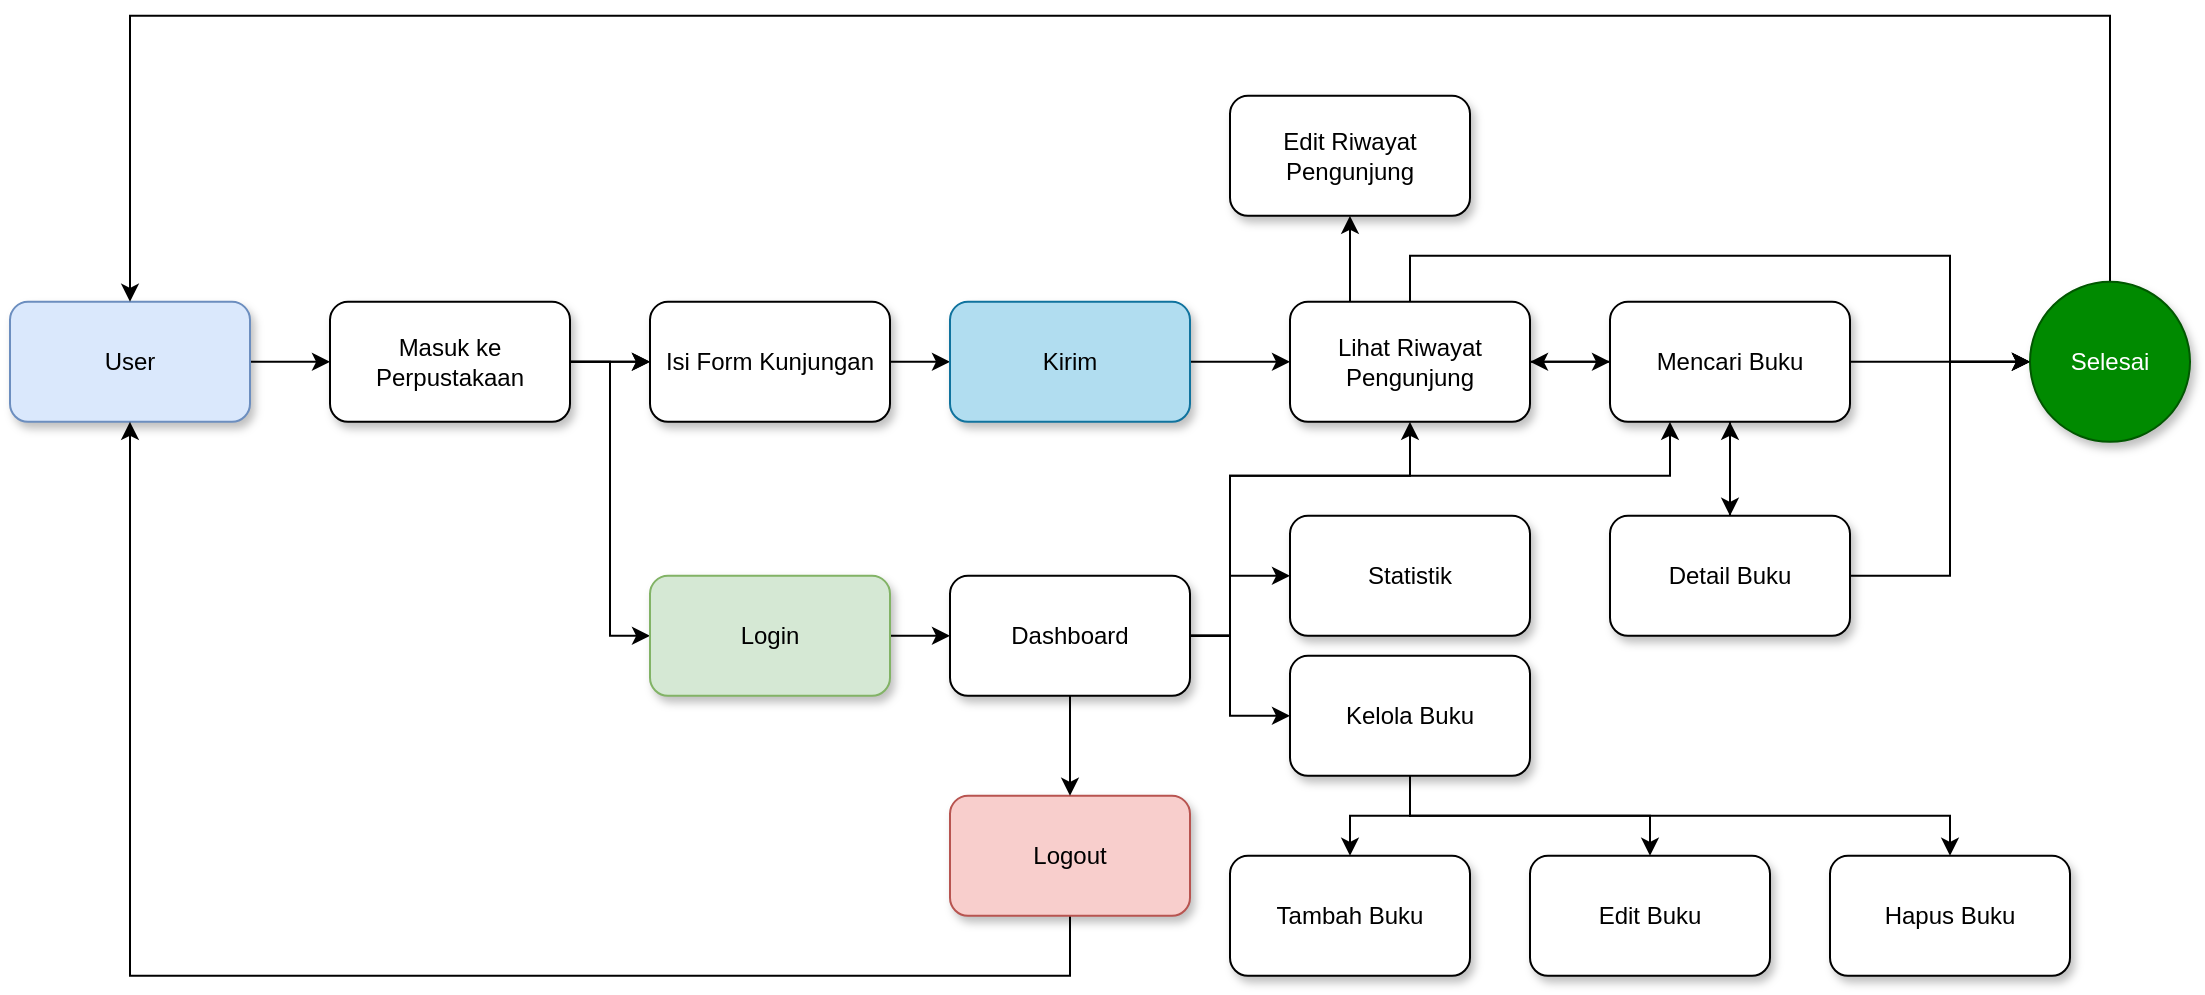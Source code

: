 <mxfile version="22.1.21" type="github">
  <diagram name="Page-1" id="S0RyMMKHgEOpjeWuO68h">
    <mxGraphModel dx="1354" dy="735" grid="1" gridSize="10" guides="1" tooltips="1" connect="1" arrows="1" fold="1" page="1" pageScale="1" pageWidth="1169" pageHeight="827" math="0" shadow="0">
      <root>
        <mxCell id="0" />
        <mxCell id="1" parent="0" />
        <mxCell id="ep44QksUu1YwrLeQQn0t-4" value="" style="edgeStyle=orthogonalEdgeStyle;rounded=0;orthogonalLoop=1;jettySize=auto;html=1;" parent="1" source="ep44QksUu1YwrLeQQn0t-2" target="ep44QksUu1YwrLeQQn0t-3" edge="1">
          <mxGeometry relative="1" as="geometry" />
        </mxCell>
        <mxCell id="ep44QksUu1YwrLeQQn0t-2" value="User" style="rounded=1;whiteSpace=wrap;html=1;shadow=1;fillColor=#dae8fc;strokeColor=#6c8ebf;" parent="1" vertex="1">
          <mxGeometry x="30" y="316.92" width="120" height="60" as="geometry" />
        </mxCell>
        <mxCell id="ep44QksUu1YwrLeQQn0t-6" value="" style="edgeStyle=orthogonalEdgeStyle;rounded=0;orthogonalLoop=1;jettySize=auto;html=1;" parent="1" source="ep44QksUu1YwrLeQQn0t-3" target="ep44QksUu1YwrLeQQn0t-5" edge="1">
          <mxGeometry relative="1" as="geometry" />
        </mxCell>
        <mxCell id="ep44QksUu1YwrLeQQn0t-28" value="" style="edgeStyle=orthogonalEdgeStyle;rounded=0;orthogonalLoop=1;jettySize=auto;html=1;fontFamily=Helvetica;fontSize=12;fontColor=default;" parent="1" source="ep44QksUu1YwrLeQQn0t-3" target="ep44QksUu1YwrLeQQn0t-5" edge="1">
          <mxGeometry relative="1" as="geometry" />
        </mxCell>
        <mxCell id="ep44QksUu1YwrLeQQn0t-31" value="" style="edgeStyle=orthogonalEdgeStyle;rounded=0;orthogonalLoop=1;jettySize=auto;html=1;fontFamily=Helvetica;fontSize=12;fontColor=default;entryX=0;entryY=0.5;entryDx=0;entryDy=0;" parent="1" source="ep44QksUu1YwrLeQQn0t-3" target="ep44QksUu1YwrLeQQn0t-30" edge="1">
          <mxGeometry relative="1" as="geometry">
            <Array as="points">
              <mxPoint x="330" y="346.92" />
              <mxPoint x="330" y="483.92" />
            </Array>
          </mxGeometry>
        </mxCell>
        <mxCell id="ep44QksUu1YwrLeQQn0t-3" value="Masuk ke Perpustakaan" style="rounded=1;whiteSpace=wrap;html=1;shadow=1;" parent="1" vertex="1">
          <mxGeometry x="190" y="316.92" width="120" height="60" as="geometry" />
        </mxCell>
        <mxCell id="ep44QksUu1YwrLeQQn0t-25" value="" style="edgeStyle=orthogonalEdgeStyle;rounded=0;orthogonalLoop=1;jettySize=auto;html=1;fontFamily=Helvetica;fontSize=12;fontColor=default;" parent="1" source="ep44QksUu1YwrLeQQn0t-5" target="ep44QksUu1YwrLeQQn0t-24" edge="1">
          <mxGeometry relative="1" as="geometry" />
        </mxCell>
        <mxCell id="ep44QksUu1YwrLeQQn0t-5" value="Isi Form Kunjungan" style="whiteSpace=wrap;html=1;rounded=1;shadow=1;" parent="1" vertex="1">
          <mxGeometry x="350" y="316.92" width="120" height="60" as="geometry" />
        </mxCell>
        <mxCell id="ep44QksUu1YwrLeQQn0t-12" value="" style="edgeStyle=orthogonalEdgeStyle;rounded=0;orthogonalLoop=1;jettySize=auto;html=1;" parent="1" source="ep44QksUu1YwrLeQQn0t-7" target="ep44QksUu1YwrLeQQn0t-11" edge="1">
          <mxGeometry relative="1" as="geometry" />
        </mxCell>
        <mxCell id="ep44QksUu1YwrLeQQn0t-16" style="rounded=0;orthogonalLoop=1;jettySize=auto;html=1;exitX=0.5;exitY=0;exitDx=0;exitDy=0;entryX=0;entryY=0.5;entryDx=0;entryDy=0;edgeStyle=orthogonalEdgeStyle;" parent="1" source="ep44QksUu1YwrLeQQn0t-7" target="ep44QksUu1YwrLeQQn0t-15" edge="1">
          <mxGeometry relative="1" as="geometry">
            <mxPoint x="1030" y="343.92" as="targetPoint" />
            <Array as="points">
              <mxPoint x="730" y="293.92" />
              <mxPoint x="1000" y="293.92" />
              <mxPoint x="1000" y="346.92" />
            </Array>
          </mxGeometry>
        </mxCell>
        <mxCell id="fVC5knSUFMsPhANDJoTB-25" value="" style="edgeStyle=orthogonalEdgeStyle;rounded=0;orthogonalLoop=1;jettySize=auto;html=1;exitX=0.25;exitY=0;exitDx=0;exitDy=0;entryX=0.5;entryY=1;entryDx=0;entryDy=0;" edge="1" parent="1" source="ep44QksUu1YwrLeQQn0t-7" target="fVC5knSUFMsPhANDJoTB-24">
          <mxGeometry relative="1" as="geometry" />
        </mxCell>
        <mxCell id="ep44QksUu1YwrLeQQn0t-7" value="Lihat Riwayat Pengunjung" style="whiteSpace=wrap;html=1;rounded=1;shadow=1;" parent="1" vertex="1">
          <mxGeometry x="670" y="316.92" width="120" height="60" as="geometry" />
        </mxCell>
        <mxCell id="ep44QksUu1YwrLeQQn0t-17" style="edgeStyle=orthogonalEdgeStyle;rounded=0;orthogonalLoop=1;jettySize=auto;html=1;entryX=0;entryY=0.5;entryDx=0;entryDy=0;" parent="1" source="ep44QksUu1YwrLeQQn0t-11" target="ep44QksUu1YwrLeQQn0t-15" edge="1">
          <mxGeometry relative="1" as="geometry" />
        </mxCell>
        <mxCell id="fVC5knSUFMsPhANDJoTB-14" value="" style="edgeStyle=orthogonalEdgeStyle;rounded=0;orthogonalLoop=1;jettySize=auto;html=1;" edge="1" parent="1" source="ep44QksUu1YwrLeQQn0t-11" target="fVC5knSUFMsPhANDJoTB-13">
          <mxGeometry relative="1" as="geometry" />
        </mxCell>
        <mxCell id="fVC5knSUFMsPhANDJoTB-16" style="edgeStyle=orthogonalEdgeStyle;rounded=0;orthogonalLoop=1;jettySize=auto;html=1;entryX=1;entryY=0.5;entryDx=0;entryDy=0;" edge="1" parent="1" source="ep44QksUu1YwrLeQQn0t-11" target="ep44QksUu1YwrLeQQn0t-7">
          <mxGeometry relative="1" as="geometry">
            <mxPoint x="790" y="346.92" as="targetPoint" />
          </mxGeometry>
        </mxCell>
        <mxCell id="ep44QksUu1YwrLeQQn0t-11" value="Mencari Buku" style="whiteSpace=wrap;html=1;rounded=1;shadow=1;" parent="1" vertex="1">
          <mxGeometry x="830" y="316.92" width="120" height="60" as="geometry" />
        </mxCell>
        <mxCell id="ep44QksUu1YwrLeQQn0t-19" style="edgeStyle=orthogonalEdgeStyle;rounded=0;orthogonalLoop=1;jettySize=auto;html=1;entryX=0.5;entryY=0;entryDx=0;entryDy=0;" parent="1" source="ep44QksUu1YwrLeQQn0t-15" target="ep44QksUu1YwrLeQQn0t-2" edge="1">
          <mxGeometry relative="1" as="geometry">
            <Array as="points">
              <mxPoint x="1080" y="173.92" />
              <mxPoint x="90" y="173.92" />
            </Array>
          </mxGeometry>
        </mxCell>
        <mxCell id="ep44QksUu1YwrLeQQn0t-15" value="Selesai" style="ellipse;whiteSpace=wrap;html=1;aspect=fixed;shadow=1;fillColor=#008a00;strokeColor=#005700;fontColor=#ffffff;" parent="1" vertex="1">
          <mxGeometry x="1040" y="306.92" width="80" height="80" as="geometry" />
        </mxCell>
        <mxCell id="ep44QksUu1YwrLeQQn0t-26" value="" style="edgeStyle=orthogonalEdgeStyle;rounded=0;orthogonalLoop=1;jettySize=auto;html=1;fontFamily=Helvetica;fontSize=12;fontColor=default;" parent="1" source="ep44QksUu1YwrLeQQn0t-24" target="ep44QksUu1YwrLeQQn0t-7" edge="1">
          <mxGeometry relative="1" as="geometry" />
        </mxCell>
        <mxCell id="ep44QksUu1YwrLeQQn0t-24" value="Kirim" style="whiteSpace=wrap;html=1;rounded=1;shadow=1;fillColor=#b1ddf0;strokeColor=#10739e;" parent="1" vertex="1">
          <mxGeometry x="500" y="316.92" width="120" height="60" as="geometry" />
        </mxCell>
        <mxCell id="fVC5knSUFMsPhANDJoTB-3" value="" style="edgeStyle=orthogonalEdgeStyle;rounded=0;orthogonalLoop=1;jettySize=auto;html=1;" edge="1" parent="1" source="ep44QksUu1YwrLeQQn0t-30" target="fVC5knSUFMsPhANDJoTB-2">
          <mxGeometry relative="1" as="geometry" />
        </mxCell>
        <mxCell id="ep44QksUu1YwrLeQQn0t-30" value="Login" style="rounded=1;whiteSpace=wrap;html=1;shadow=1;strokeColor=#82b366;align=center;verticalAlign=middle;fontFamily=Helvetica;fontSize=12;fillColor=#d5e8d4;" parent="1" vertex="1">
          <mxGeometry x="350" y="453.92" width="120" height="60" as="geometry" />
        </mxCell>
        <mxCell id="ep44QksUu1YwrLeQQn0t-37" value="Statistik" style="rounded=1;whiteSpace=wrap;html=1;shadow=1;strokeColor=default;align=center;verticalAlign=middle;fontFamily=Helvetica;fontSize=12;fontColor=default;fillColor=default;" parent="1" vertex="1">
          <mxGeometry x="670" y="423.92" width="120" height="60" as="geometry" />
        </mxCell>
        <mxCell id="fVC5knSUFMsPhANDJoTB-12" value="" style="edgeStyle=orthogonalEdgeStyle;rounded=0;orthogonalLoop=1;jettySize=auto;html=1;" edge="1" parent="1" source="ep44QksUu1YwrLeQQn0t-40" target="fVC5knSUFMsPhANDJoTB-11">
          <mxGeometry relative="1" as="geometry" />
        </mxCell>
        <mxCell id="fVC5knSUFMsPhANDJoTB-20" value="" style="edgeStyle=orthogonalEdgeStyle;rounded=0;orthogonalLoop=1;jettySize=auto;html=1;" edge="1" parent="1" source="ep44QksUu1YwrLeQQn0t-40" target="fVC5knSUFMsPhANDJoTB-19">
          <mxGeometry relative="1" as="geometry" />
        </mxCell>
        <mxCell id="fVC5knSUFMsPhANDJoTB-23" value="" style="edgeStyle=orthogonalEdgeStyle;rounded=0;orthogonalLoop=1;jettySize=auto;html=1;exitX=0.5;exitY=1;exitDx=0;exitDy=0;" edge="1" parent="1" source="ep44QksUu1YwrLeQQn0t-40" target="fVC5knSUFMsPhANDJoTB-22">
          <mxGeometry relative="1" as="geometry" />
        </mxCell>
        <mxCell id="ep44QksUu1YwrLeQQn0t-40" value="Kelola Buku" style="rounded=1;whiteSpace=wrap;html=1;shadow=1;strokeColor=default;align=center;verticalAlign=middle;fontFamily=Helvetica;fontSize=12;fontColor=default;fillColor=default;" parent="1" vertex="1">
          <mxGeometry x="670" y="493.92" width="120" height="60" as="geometry" />
        </mxCell>
        <mxCell id="ep44QksUu1YwrLeQQn0t-47" style="edgeStyle=orthogonalEdgeStyle;rounded=0;orthogonalLoop=1;jettySize=auto;html=1;entryX=0.5;entryY=1;entryDx=0;entryDy=0;fontFamily=Helvetica;fontSize=12;fontColor=default;exitX=0.5;exitY=1;exitDx=0;exitDy=0;" parent="1" source="ep44QksUu1YwrLeQQn0t-45" target="ep44QksUu1YwrLeQQn0t-2" edge="1">
          <mxGeometry relative="1" as="geometry">
            <Array as="points">
              <mxPoint x="560" y="653.92" />
              <mxPoint x="90" y="653.92" />
            </Array>
          </mxGeometry>
        </mxCell>
        <mxCell id="ep44QksUu1YwrLeQQn0t-45" value="Logout" style="rounded=1;whiteSpace=wrap;html=1;shadow=1;strokeColor=#b85450;align=center;verticalAlign=middle;fontFamily=Helvetica;fontSize=12;fillColor=#f8cecc;" parent="1" vertex="1">
          <mxGeometry x="500" y="563.92" width="120" height="60" as="geometry" />
        </mxCell>
        <mxCell id="fVC5knSUFMsPhANDJoTB-4" style="edgeStyle=orthogonalEdgeStyle;rounded=0;orthogonalLoop=1;jettySize=auto;html=1;entryX=0;entryY=0.5;entryDx=0;entryDy=0;" edge="1" parent="1" source="fVC5knSUFMsPhANDJoTB-2" target="ep44QksUu1YwrLeQQn0t-37">
          <mxGeometry relative="1" as="geometry">
            <Array as="points">
              <mxPoint x="640" y="483.92" />
              <mxPoint x="640" y="453.92" />
            </Array>
          </mxGeometry>
        </mxCell>
        <mxCell id="fVC5knSUFMsPhANDJoTB-5" style="edgeStyle=orthogonalEdgeStyle;rounded=0;orthogonalLoop=1;jettySize=auto;html=1;entryX=0;entryY=0.5;entryDx=0;entryDy=0;" edge="1" parent="1" source="fVC5knSUFMsPhANDJoTB-2" target="ep44QksUu1YwrLeQQn0t-40">
          <mxGeometry relative="1" as="geometry">
            <Array as="points">
              <mxPoint x="640" y="483.92" />
              <mxPoint x="640" y="523.92" />
            </Array>
          </mxGeometry>
        </mxCell>
        <mxCell id="fVC5knSUFMsPhANDJoTB-6" style="edgeStyle=orthogonalEdgeStyle;rounded=0;orthogonalLoop=1;jettySize=auto;html=1;entryX=0.5;entryY=0;entryDx=0;entryDy=0;" edge="1" parent="1" source="fVC5knSUFMsPhANDJoTB-2" target="ep44QksUu1YwrLeQQn0t-45">
          <mxGeometry relative="1" as="geometry" />
        </mxCell>
        <mxCell id="fVC5knSUFMsPhANDJoTB-7" style="edgeStyle=orthogonalEdgeStyle;rounded=0;orthogonalLoop=1;jettySize=auto;html=1;entryX=0.5;entryY=1;entryDx=0;entryDy=0;" edge="1" parent="1" source="fVC5knSUFMsPhANDJoTB-2" target="ep44QksUu1YwrLeQQn0t-7">
          <mxGeometry relative="1" as="geometry">
            <Array as="points">
              <mxPoint x="640" y="483.92" />
              <mxPoint x="640" y="403.92" />
              <mxPoint x="730" y="403.92" />
            </Array>
          </mxGeometry>
        </mxCell>
        <mxCell id="fVC5knSUFMsPhANDJoTB-8" style="edgeStyle=orthogonalEdgeStyle;rounded=0;orthogonalLoop=1;jettySize=auto;html=1;entryX=0.25;entryY=1;entryDx=0;entryDy=0;" edge="1" parent="1" source="fVC5knSUFMsPhANDJoTB-2" target="ep44QksUu1YwrLeQQn0t-11">
          <mxGeometry relative="1" as="geometry">
            <Array as="points">
              <mxPoint x="640" y="483.92" />
              <mxPoint x="640" y="403.92" />
              <mxPoint x="860" y="403.92" />
            </Array>
          </mxGeometry>
        </mxCell>
        <mxCell id="fVC5knSUFMsPhANDJoTB-2" value="Dashboard" style="rounded=1;whiteSpace=wrap;html=1;shadow=1;align=center;verticalAlign=middle;fontFamily=Helvetica;fontSize=12;" vertex="1" parent="1">
          <mxGeometry x="500" y="453.92" width="120" height="60" as="geometry" />
        </mxCell>
        <mxCell id="fVC5knSUFMsPhANDJoTB-11" value="Tambah Buku" style="rounded=1;whiteSpace=wrap;html=1;shadow=1;strokeColor=default;align=center;verticalAlign=middle;fontFamily=Helvetica;fontSize=12;fontColor=default;fillColor=default;" vertex="1" parent="1">
          <mxGeometry x="640" y="593.92" width="120" height="60" as="geometry" />
        </mxCell>
        <mxCell id="fVC5knSUFMsPhANDJoTB-15" style="edgeStyle=orthogonalEdgeStyle;rounded=0;orthogonalLoop=1;jettySize=auto;html=1;entryX=0.5;entryY=1;entryDx=0;entryDy=0;" edge="1" parent="1" source="fVC5knSUFMsPhANDJoTB-13" target="ep44QksUu1YwrLeQQn0t-11">
          <mxGeometry relative="1" as="geometry" />
        </mxCell>
        <mxCell id="fVC5knSUFMsPhANDJoTB-17" style="edgeStyle=orthogonalEdgeStyle;rounded=0;orthogonalLoop=1;jettySize=auto;html=1;entryX=0;entryY=0.5;entryDx=0;entryDy=0;" edge="1" parent="1" source="fVC5knSUFMsPhANDJoTB-13" target="ep44QksUu1YwrLeQQn0t-15">
          <mxGeometry relative="1" as="geometry">
            <Array as="points">
              <mxPoint x="1000" y="453.92" />
              <mxPoint x="1000" y="346.92" />
            </Array>
          </mxGeometry>
        </mxCell>
        <mxCell id="fVC5knSUFMsPhANDJoTB-13" value="Detail Buku" style="whiteSpace=wrap;html=1;rounded=1;shadow=1;" vertex="1" parent="1">
          <mxGeometry x="830" y="423.92" width="120" height="60" as="geometry" />
        </mxCell>
        <mxCell id="fVC5knSUFMsPhANDJoTB-19" value="Edit Buku" style="rounded=1;whiteSpace=wrap;html=1;shadow=1;strokeColor=default;align=center;verticalAlign=middle;fontFamily=Helvetica;fontSize=12;fontColor=default;fillColor=default;" vertex="1" parent="1">
          <mxGeometry x="790" y="593.92" width="120" height="60" as="geometry" />
        </mxCell>
        <mxCell id="fVC5knSUFMsPhANDJoTB-22" value="Hapus Buku" style="rounded=1;whiteSpace=wrap;html=1;shadow=1;strokeColor=default;align=center;verticalAlign=middle;fontFamily=Helvetica;fontSize=12;fontColor=default;fillColor=default;" vertex="1" parent="1">
          <mxGeometry x="940" y="593.92" width="120" height="60" as="geometry" />
        </mxCell>
        <mxCell id="fVC5knSUFMsPhANDJoTB-24" value="Edit Riwayat Pengunjung" style="whiteSpace=wrap;html=1;rounded=1;shadow=1;" vertex="1" parent="1">
          <mxGeometry x="640" y="213.92" width="120" height="60" as="geometry" />
        </mxCell>
      </root>
    </mxGraphModel>
  </diagram>
</mxfile>
